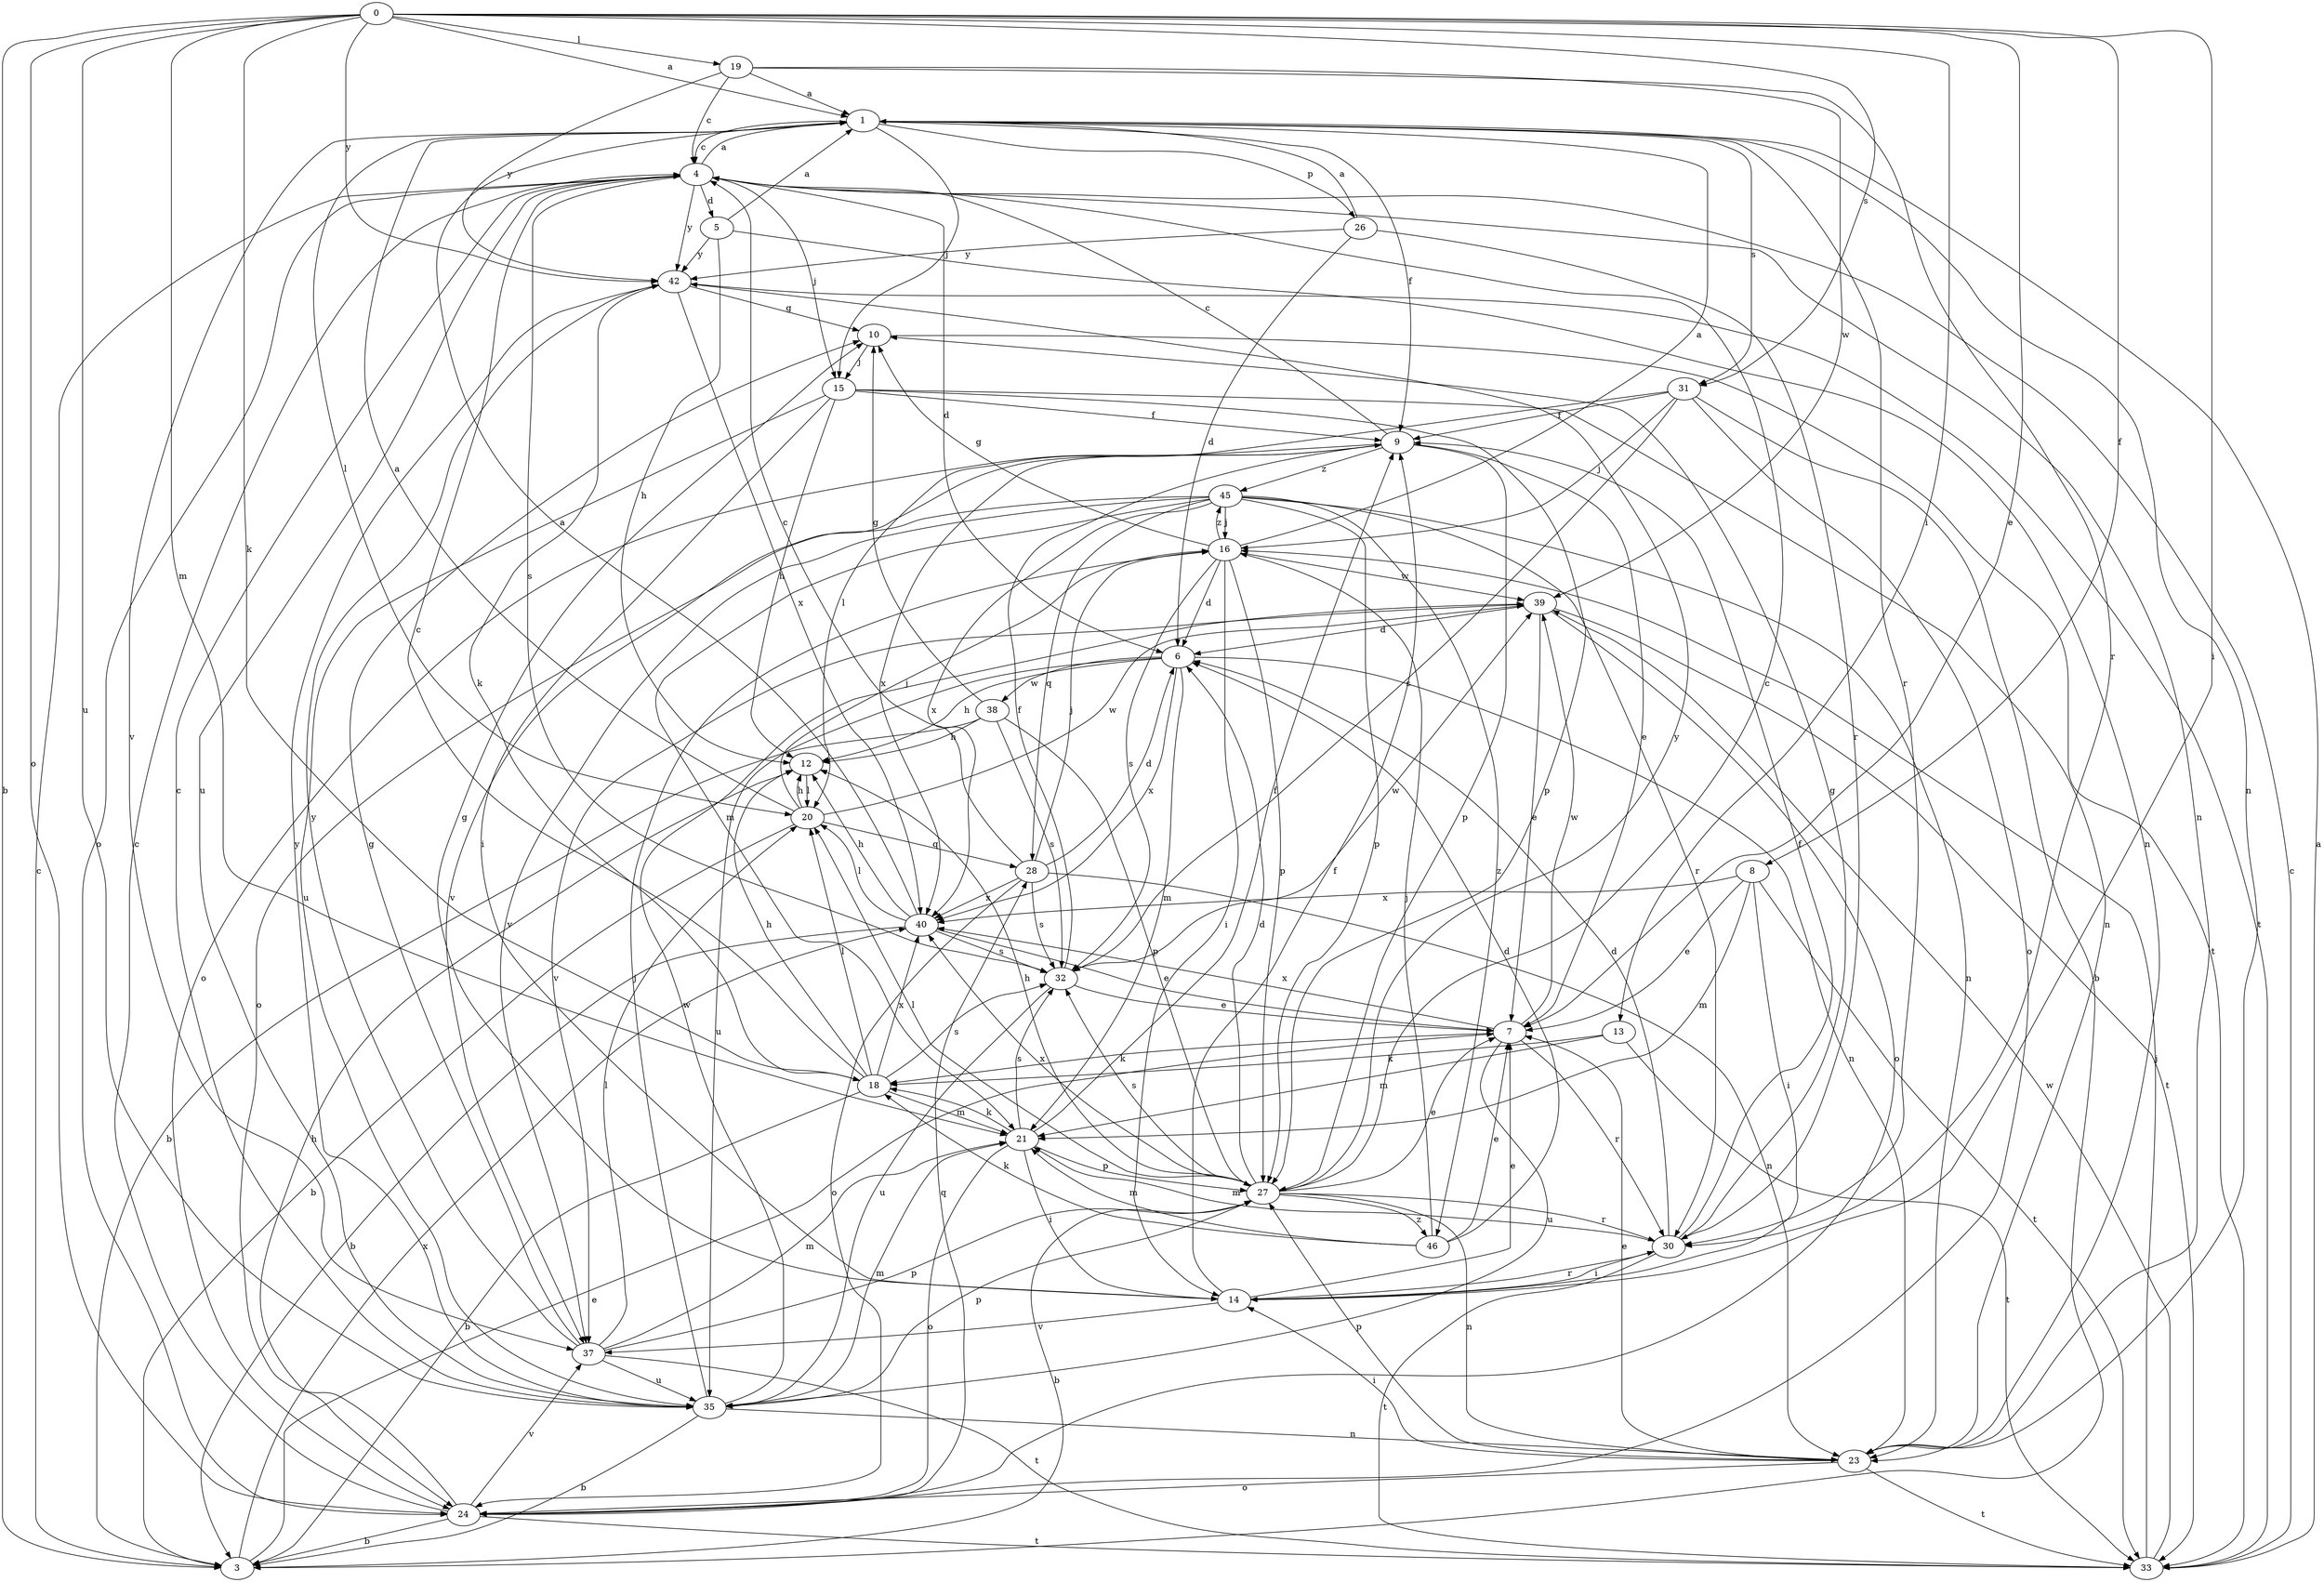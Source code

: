 strict digraph  {
0;
1;
3;
4;
5;
6;
7;
8;
9;
10;
12;
13;
14;
15;
16;
18;
19;
20;
21;
23;
24;
26;
27;
28;
30;
31;
32;
33;
35;
37;
38;
39;
40;
42;
45;
46;
0 -> 1  [label=a];
0 -> 3  [label=b];
0 -> 7  [label=e];
0 -> 8  [label=f];
0 -> 13  [label=i];
0 -> 14  [label=i];
0 -> 18  [label=k];
0 -> 19  [label=l];
0 -> 21  [label=m];
0 -> 24  [label=o];
0 -> 31  [label=s];
0 -> 35  [label=u];
0 -> 42  [label=y];
1 -> 4  [label=c];
1 -> 9  [label=f];
1 -> 15  [label=j];
1 -> 20  [label=l];
1 -> 23  [label=n];
1 -> 26  [label=p];
1 -> 30  [label=r];
1 -> 31  [label=s];
1 -> 37  [label=v];
3 -> 4  [label=c];
3 -> 7  [label=e];
3 -> 40  [label=x];
4 -> 1  [label=a];
4 -> 5  [label=d];
4 -> 6  [label=d];
4 -> 15  [label=j];
4 -> 23  [label=n];
4 -> 24  [label=o];
4 -> 32  [label=s];
4 -> 35  [label=u];
4 -> 42  [label=y];
5 -> 1  [label=a];
5 -> 12  [label=h];
5 -> 23  [label=n];
5 -> 42  [label=y];
6 -> 12  [label=h];
6 -> 21  [label=m];
6 -> 23  [label=n];
6 -> 35  [label=u];
6 -> 38  [label=w];
6 -> 40  [label=x];
7 -> 18  [label=k];
7 -> 30  [label=r];
7 -> 35  [label=u];
7 -> 39  [label=w];
7 -> 40  [label=x];
8 -> 7  [label=e];
8 -> 14  [label=i];
8 -> 21  [label=m];
8 -> 33  [label=t];
8 -> 40  [label=x];
9 -> 4  [label=c];
9 -> 7  [label=e];
9 -> 24  [label=o];
9 -> 27  [label=p];
9 -> 37  [label=v];
9 -> 40  [label=x];
9 -> 45  [label=z];
10 -> 15  [label=j];
10 -> 33  [label=t];
12 -> 20  [label=l];
13 -> 18  [label=k];
13 -> 21  [label=m];
13 -> 33  [label=t];
14 -> 7  [label=e];
14 -> 9  [label=f];
14 -> 10  [label=g];
14 -> 30  [label=r];
14 -> 37  [label=v];
15 -> 9  [label=f];
15 -> 12  [label=h];
15 -> 14  [label=i];
15 -> 23  [label=n];
15 -> 27  [label=p];
15 -> 35  [label=u];
16 -> 1  [label=a];
16 -> 6  [label=d];
16 -> 10  [label=g];
16 -> 14  [label=i];
16 -> 27  [label=p];
16 -> 32  [label=s];
16 -> 39  [label=w];
16 -> 45  [label=z];
18 -> 3  [label=b];
18 -> 4  [label=c];
18 -> 12  [label=h];
18 -> 20  [label=l];
18 -> 21  [label=m];
18 -> 32  [label=s];
18 -> 40  [label=x];
19 -> 1  [label=a];
19 -> 4  [label=c];
19 -> 30  [label=r];
19 -> 39  [label=w];
19 -> 42  [label=y];
20 -> 1  [label=a];
20 -> 3  [label=b];
20 -> 12  [label=h];
20 -> 16  [label=j];
20 -> 28  [label=q];
20 -> 39  [label=w];
21 -> 9  [label=f];
21 -> 14  [label=i];
21 -> 18  [label=k];
21 -> 24  [label=o];
21 -> 27  [label=p];
21 -> 32  [label=s];
23 -> 7  [label=e];
23 -> 14  [label=i];
23 -> 24  [label=o];
23 -> 27  [label=p];
23 -> 33  [label=t];
24 -> 3  [label=b];
24 -> 4  [label=c];
24 -> 12  [label=h];
24 -> 28  [label=q];
24 -> 33  [label=t];
24 -> 37  [label=v];
26 -> 1  [label=a];
26 -> 6  [label=d];
26 -> 30  [label=r];
26 -> 42  [label=y];
27 -> 3  [label=b];
27 -> 4  [label=c];
27 -> 6  [label=d];
27 -> 7  [label=e];
27 -> 12  [label=h];
27 -> 20  [label=l];
27 -> 23  [label=n];
27 -> 30  [label=r];
27 -> 32  [label=s];
27 -> 40  [label=x];
27 -> 42  [label=y];
27 -> 46  [label=z];
28 -> 4  [label=c];
28 -> 6  [label=d];
28 -> 16  [label=j];
28 -> 23  [label=n];
28 -> 24  [label=o];
28 -> 32  [label=s];
28 -> 40  [label=x];
30 -> 6  [label=d];
30 -> 9  [label=f];
30 -> 10  [label=g];
30 -> 14  [label=i];
30 -> 21  [label=m];
30 -> 33  [label=t];
31 -> 3  [label=b];
31 -> 9  [label=f];
31 -> 16  [label=j];
31 -> 20  [label=l];
31 -> 24  [label=o];
31 -> 32  [label=s];
32 -> 7  [label=e];
32 -> 9  [label=f];
32 -> 35  [label=u];
32 -> 39  [label=w];
33 -> 1  [label=a];
33 -> 4  [label=c];
33 -> 16  [label=j];
33 -> 39  [label=w];
35 -> 3  [label=b];
35 -> 4  [label=c];
35 -> 16  [label=j];
35 -> 21  [label=m];
35 -> 23  [label=n];
35 -> 27  [label=p];
35 -> 39  [label=w];
35 -> 42  [label=y];
37 -> 10  [label=g];
37 -> 20  [label=l];
37 -> 21  [label=m];
37 -> 27  [label=p];
37 -> 33  [label=t];
37 -> 35  [label=u];
37 -> 42  [label=y];
38 -> 3  [label=b];
38 -> 10  [label=g];
38 -> 12  [label=h];
38 -> 27  [label=p];
38 -> 32  [label=s];
39 -> 6  [label=d];
39 -> 7  [label=e];
39 -> 24  [label=o];
39 -> 33  [label=t];
39 -> 37  [label=v];
40 -> 1  [label=a];
40 -> 3  [label=b];
40 -> 7  [label=e];
40 -> 12  [label=h];
40 -> 20  [label=l];
40 -> 32  [label=s];
42 -> 10  [label=g];
42 -> 18  [label=k];
42 -> 33  [label=t];
42 -> 40  [label=x];
45 -> 16  [label=j];
45 -> 21  [label=m];
45 -> 23  [label=n];
45 -> 24  [label=o];
45 -> 27  [label=p];
45 -> 28  [label=q];
45 -> 30  [label=r];
45 -> 37  [label=v];
45 -> 40  [label=x];
45 -> 46  [label=z];
46 -> 6  [label=d];
46 -> 7  [label=e];
46 -> 16  [label=j];
46 -> 18  [label=k];
46 -> 21  [label=m];
}
